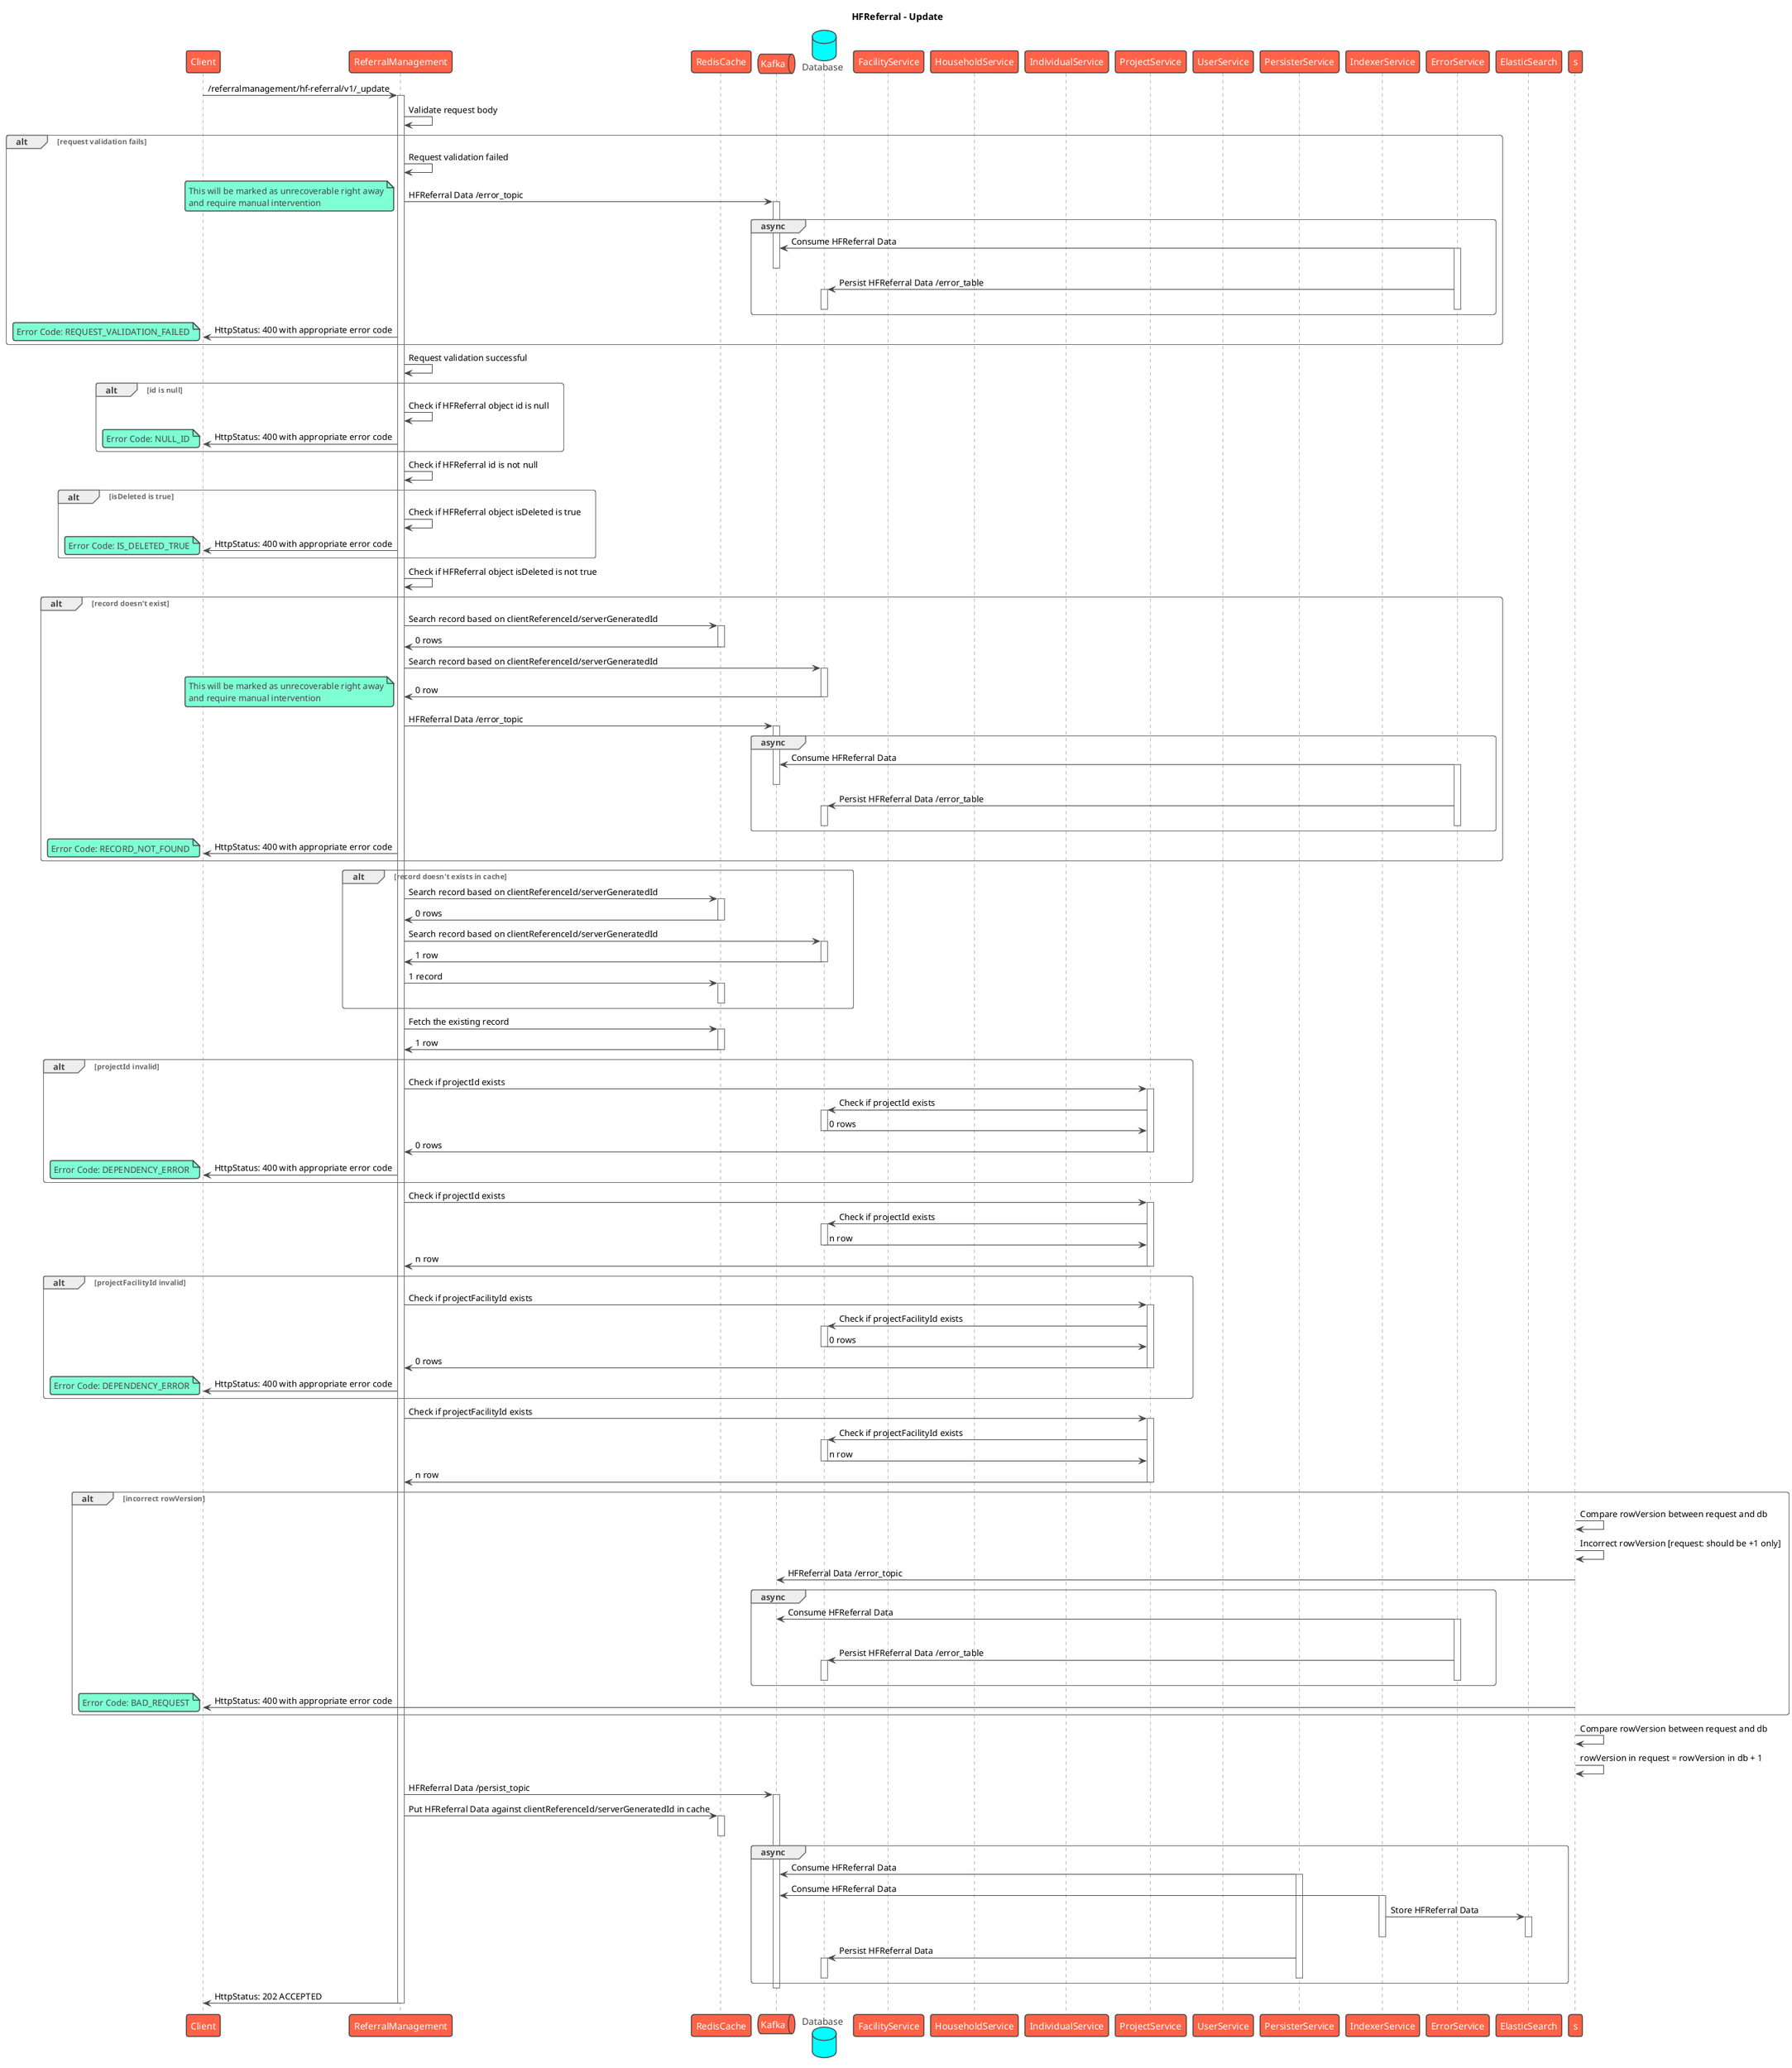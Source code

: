 @startuml
title HFReferral - Update
!theme vibrant
participant Client as c
participant ReferralManagement as rm
participant RedisCache as rc
queue Kafka as k
database Database as db
participant FacilityService as fs
participant HouseholdService as hs
participant IndividualService as inds
participant ProjectService as ps
participant UserService as us
participant PersisterService as prs
participant IndexerService as idx
participant ErrorService as es
participant ElasticSearch as el

c -> rm : /referralmanagement/hf-referral/v1/_update
activate rm
rm -> rm : Validate request body

alt request validation fails
    rm -> rm: Request validation failed
    rm -> k: HFReferral Data /error_topic
    note left
        This will be marked as unrecoverable right away
        and require manual intervention
    end note
    activate k
    group async
        es -> k: Consume HFReferral Data
        activate es
        deactivate k
        es -> db: Persist HFReferral Data /error_table
        activate db
        deactivate db
        deactivate es
    end
    rm -> c: HttpStatus: 400 with appropriate error code
    note left
      Error Code: REQUEST_VALIDATION_FAILED
    end note
end
rm -> rm: Request validation successful
alt id is null
    rm -> rm: Check if HFReferral object id is null
    rm -> c: HttpStatus: 400 with appropriate error code
    note left
       Error Code: NULL_ID
    end note
end
rm -> rm: Check if HFReferral id is not null
alt isDeleted is true
    rm -> rm: Check if HFReferral object isDeleted is true
    rm -> c: HttpStatus: 400 with appropriate error code
    note left
       Error Code: IS_DELETED_TRUE
    end note
end
rm -> rm: Check if HFReferral object isDeleted is not true
alt record doesn't exist
    rm -> rc: Search record based on clientReferenceId/serverGeneratedId
    activate rc
    rc -> rm: 0 rows
    deactivate rc
    rm -> db: Search record based on clientReferenceId/serverGeneratedId
    activate db
    db -> rm: 0 row
    deactivate db
    note left
        This will be marked as unrecoverable right away
        and require manual intervention
    end note
    rm -> k: HFReferral Data /error_topic
    activate k
    group async
        es -> k: Consume HFReferral Data
        activate es
        deactivate k
        es -> db: Persist HFReferral Data /error_table
        activate db
        deactivate db
        deactivate es
    end
    rm -> c: HttpStatus: 400 with appropriate error code
    note left
      Error Code: RECORD_NOT_FOUND
    end note
end
alt record doesn't exists in cache
    rm -> rc: Search record based on clientReferenceId/serverGeneratedId
    activate rc
    rc -> rm: 0 rows
    deactivate rc
    rm -> db: Search record based on clientReferenceId/serverGeneratedId
    activate db
    db -> rm: 1 row
    deactivate db
    rm -> rc: 1 record
    activate rc
    deactivate rc
end
rm -> rc: Fetch the existing record
activate rc
rc -> rm: 1 row
deactivate rc
alt projectId invalid
    rm -> ps: Check if projectId exists
    activate ps
    ps -> db: Check if projectId exists
    activate db
    db -> ps: 0 rows
    deactivate db
    ps -> rm: 0 rows
    deactivate ps
    rm -> c: HttpStatus: 400 with appropriate error code
    note left
       Error Code: DEPENDENCY_ERROR
    end note
end
rm -> ps: Check if projectId exists
activate ps
ps -> db: Check if projectId exists
activate db
db -> ps: n row
deactivate db
ps -> rm: n row
deactivate ps
alt projectFacilityId invalid
    rm -> ps: Check if projectFacilityId exists
    activate ps
    ps -> db: Check if projectFacilityId exists
    activate db
    db -> ps: 0 rows
    deactivate db
    ps -> rm: 0 rows
    deactivate ps
    rm -> c: HttpStatus: 400 with appropriate error code
    note left
       Error Code: DEPENDENCY_ERROR
    end note
end
rm -> ps: Check if projectFacilityId exists
activate ps
ps -> db: Check if projectFacilityId exists
activate db
db -> ps: n row
deactivate db
ps -> rm: n row
deactivate ps
alt incorrect rowVersion
    s -> s: Compare rowVersion between request and db
    s -> s: Incorrect rowVersion [request: should be +1 only]
    s -> k: HFReferral Data /error_topic
    group async
        es -> k: Consume HFReferral Data
        activate es
        deactivate k
        es -> db: Persist HFReferral Data /error_table
        activate db
        deactivate db
        deactivate es
    end
    s -> c: HttpStatus: 400 with appropriate error code
    note left
      Error Code: BAD_REQUEST
    end note
end
s -> s: Compare rowVersion between request and db
s -> s: rowVersion in request = rowVersion in db + 1
rm -> k: HFReferral Data /persist_topic
activate k
rm -> rc: Put HFReferral Data against clientReferenceId/serverGeneratedId in cache
activate rc
deactivate rc
group async
    prs -> k: Consume HFReferral Data
    activate prs
    idx -> k: Consume HFReferral Data
    activate idx
    idx -> el: Store HFReferral Data
    activate el
    deactivate el
    deactivate idx
    prs -> db: Persist HFReferral Data
    activate db
    deactivate db
    deactivate prs
end
deactivate k

rm -> c : HttpStatus: 202 ACCEPTED
deactivate rm

@enduml